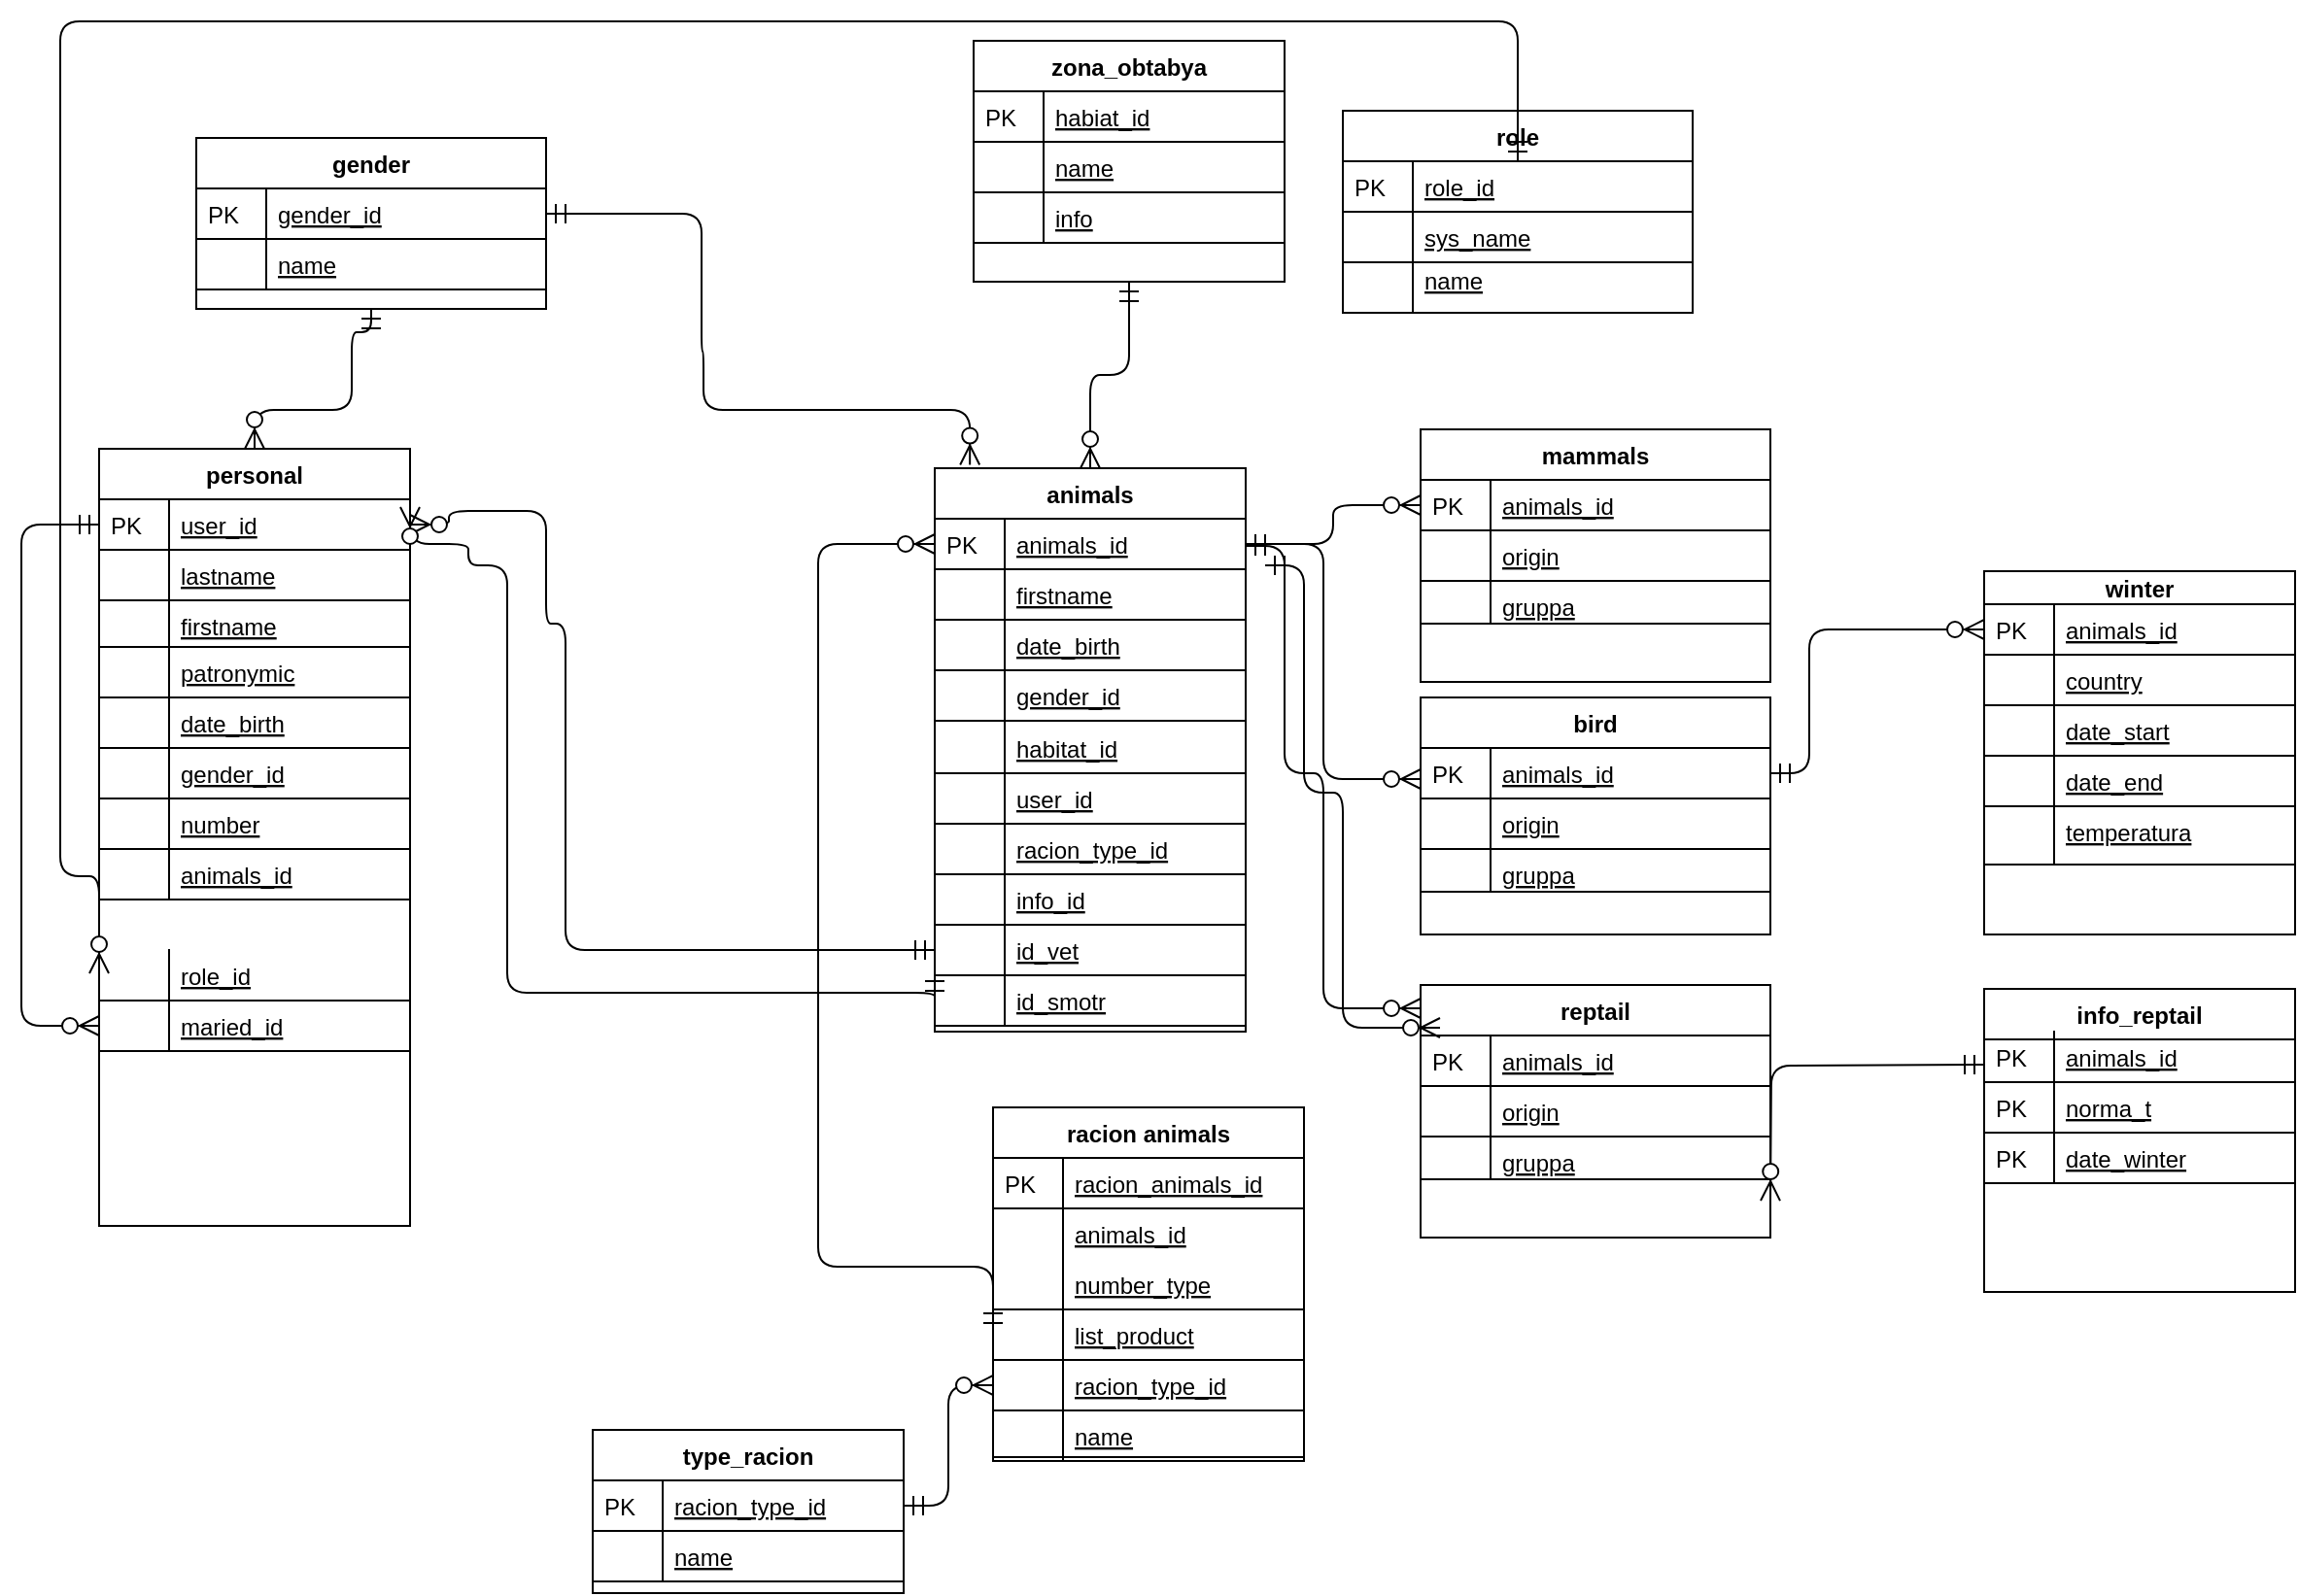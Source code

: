 <mxfile version="13.1.14" type="device"><diagram id="C5RBs43oDa-KdzZeNtuy" name="Page-1"><mxGraphModel dx="1673" dy="3214" grid="1" gridSize="10" guides="1" tooltips="1" connect="1" arrows="1" fold="1" page="1" pageScale="1" pageWidth="827" pageHeight="1169" math="0" shadow="0"><root><mxCell id="WIyWlLk6GJQsqaUBKTNV-0"/><mxCell id="WIyWlLk6GJQsqaUBKTNV-1" parent="WIyWlLk6GJQsqaUBKTNV-0"/><mxCell id="k5dxkD3TP-Upw1OrY1MJ-38" value="user_id" style="shape=partialRectangle;top=0;left=0;right=0;bottom=1;align=left;verticalAlign=top;fillColor=none;spacingLeft=40;spacingRight=4;overflow=hidden;rotatable=0;points=[[0,0.5],[1,0.5]];portConstraint=eastwest;dropTarget=0;rounded=0;shadow=0;strokeWidth=1;fontStyle=4" parent="WIyWlLk6GJQsqaUBKTNV-1" vertex="1"><mxGeometry x="510" y="-773" width="160" height="26" as="geometry"/></mxCell><mxCell id="k5dxkD3TP-Upw1OrY1MJ-39" value="" style="shape=partialRectangle;top=0;left=0;bottom=0;fillColor=none;align=left;verticalAlign=top;spacingLeft=4;spacingRight=4;overflow=hidden;rotatable=0;points=[];portConstraint=eastwest;part=1;" parent="k5dxkD3TP-Upw1OrY1MJ-38" vertex="1" connectable="0"><mxGeometry width="36" height="26" as="geometry"/></mxCell><mxCell id="k5dxkD3TP-Upw1OrY1MJ-42" value="habitat_id" style="shape=partialRectangle;top=0;left=0;right=0;bottom=1;align=left;verticalAlign=top;fillColor=none;spacingLeft=40;spacingRight=4;overflow=hidden;rotatable=0;points=[[0,0.5],[1,0.5]];portConstraint=eastwest;dropTarget=0;rounded=0;shadow=0;strokeWidth=1;fontStyle=4" parent="WIyWlLk6GJQsqaUBKTNV-1" vertex="1"><mxGeometry x="510" y="-799" width="160" height="26" as="geometry"/></mxCell><mxCell id="k5dxkD3TP-Upw1OrY1MJ-43" value="" style="shape=partialRectangle;top=0;left=0;bottom=0;fillColor=none;align=left;verticalAlign=top;spacingLeft=4;spacingRight=4;overflow=hidden;rotatable=0;points=[];portConstraint=eastwest;part=1;" parent="k5dxkD3TP-Upw1OrY1MJ-42" vertex="1" connectable="0"><mxGeometry width="36" height="26" as="geometry"/></mxCell><mxCell id="k5dxkD3TP-Upw1OrY1MJ-46" value="racion_type_id" style="shape=partialRectangle;top=0;left=0;right=0;bottom=1;align=left;verticalAlign=top;fillColor=none;spacingLeft=40;spacingRight=4;overflow=hidden;rotatable=0;points=[[0,0.5],[1,0.5]];portConstraint=eastwest;dropTarget=0;rounded=0;shadow=0;strokeWidth=1;fontStyle=4" parent="WIyWlLk6GJQsqaUBKTNV-1" vertex="1"><mxGeometry x="510" y="-747" width="160" height="26" as="geometry"/></mxCell><mxCell id="k5dxkD3TP-Upw1OrY1MJ-47" value="" style="shape=partialRectangle;top=0;left=0;bottom=0;fillColor=none;align=left;verticalAlign=top;spacingLeft=4;spacingRight=4;overflow=hidden;rotatable=0;points=[];portConstraint=eastwest;part=1;" parent="k5dxkD3TP-Upw1OrY1MJ-46" vertex="1" connectable="0"><mxGeometry width="36" height="26" as="geometry"/></mxCell><mxCell id="k5dxkD3TP-Upw1OrY1MJ-48" value="animals_id" style="shape=partialRectangle;top=0;left=0;right=0;bottom=1;align=left;verticalAlign=top;fillColor=none;spacingLeft=40;spacingRight=4;overflow=hidden;rotatable=0;points=[[0,0.5],[1,0.5]];portConstraint=eastwest;dropTarget=0;rounded=0;shadow=0;strokeWidth=1;fontStyle=4" parent="WIyWlLk6GJQsqaUBKTNV-1" vertex="1"><mxGeometry x="80" y="-734" width="160" height="26" as="geometry"/></mxCell><mxCell id="k5dxkD3TP-Upw1OrY1MJ-49" value="" style="shape=partialRectangle;top=0;left=0;bottom=0;fillColor=none;align=left;verticalAlign=top;spacingLeft=4;spacingRight=4;overflow=hidden;rotatable=0;points=[];portConstraint=eastwest;part=1;" parent="k5dxkD3TP-Upw1OrY1MJ-48" vertex="1" connectable="0"><mxGeometry width="36" height="26" as="geometry"/></mxCell><mxCell id="k5dxkD3TP-Upw1OrY1MJ-14" value="gender_id" style="shape=partialRectangle;top=0;left=0;right=0;bottom=1;align=left;verticalAlign=top;fillColor=none;spacingLeft=40;spacingRight=4;overflow=hidden;rotatable=0;points=[[0,0.5],[1,0.5]];portConstraint=eastwest;dropTarget=0;rounded=0;shadow=0;strokeWidth=1;fontStyle=4" parent="WIyWlLk6GJQsqaUBKTNV-1" vertex="1"><mxGeometry x="80" y="-786" width="160" height="26" as="geometry"/></mxCell><mxCell id="k5dxkD3TP-Upw1OrY1MJ-15" value="" style="shape=partialRectangle;top=0;left=0;bottom=0;fillColor=none;align=left;verticalAlign=top;spacingLeft=4;spacingRight=4;overflow=hidden;rotatable=0;points=[];portConstraint=eastwest;part=1;" parent="k5dxkD3TP-Upw1OrY1MJ-14" vertex="1" connectable="0"><mxGeometry width="36" height="26" as="geometry"/></mxCell><mxCell id="k5dxkD3TP-Upw1OrY1MJ-12" value="number" style="shape=partialRectangle;top=0;left=0;right=0;bottom=1;align=left;verticalAlign=top;fillColor=none;spacingLeft=40;spacingRight=4;overflow=hidden;rotatable=0;points=[[0,0.5],[1,0.5]];portConstraint=eastwest;dropTarget=0;rounded=0;shadow=0;strokeWidth=1;fontStyle=4" parent="WIyWlLk6GJQsqaUBKTNV-1" vertex="1"><mxGeometry x="80" y="-760" width="160" height="26" as="geometry"/></mxCell><mxCell id="k5dxkD3TP-Upw1OrY1MJ-13" value="" style="shape=partialRectangle;top=0;left=0;bottom=0;fillColor=none;align=left;verticalAlign=top;spacingLeft=4;spacingRight=4;overflow=hidden;rotatable=0;points=[];portConstraint=eastwest;part=1;" parent="k5dxkD3TP-Upw1OrY1MJ-12" vertex="1" connectable="0"><mxGeometry width="36" height="26" as="geometry"/></mxCell><mxCell id="k5dxkD3TP-Upw1OrY1MJ-22" value="role_id" style="shape=partialRectangle;top=0;left=0;right=0;bottom=1;align=left;verticalAlign=top;fillColor=none;spacingLeft=40;spacingRight=4;overflow=hidden;rotatable=0;points=[[0,0.5],[1,0.5]];portConstraint=eastwest;dropTarget=0;rounded=0;shadow=0;strokeWidth=1;fontStyle=4" parent="WIyWlLk6GJQsqaUBKTNV-1" vertex="1"><mxGeometry x="80" y="-682" width="160" height="26" as="geometry"/></mxCell><mxCell id="k5dxkD3TP-Upw1OrY1MJ-23" value="" style="shape=partialRectangle;top=0;left=0;bottom=0;fillColor=none;align=left;verticalAlign=top;spacingLeft=4;spacingRight=4;overflow=hidden;rotatable=0;points=[];portConstraint=eastwest;part=1;" parent="k5dxkD3TP-Upw1OrY1MJ-22" vertex="1" connectable="0"><mxGeometry width="36" height="26" as="geometry"/></mxCell><mxCell id="k5dxkD3TP-Upw1OrY1MJ-8" value="date_birth" style="shape=partialRectangle;top=0;left=0;right=0;bottom=1;align=left;verticalAlign=top;fillColor=none;spacingLeft=40;spacingRight=4;overflow=hidden;rotatable=0;points=[[0,0.5],[1,0.5]];portConstraint=eastwest;dropTarget=0;rounded=0;shadow=0;strokeWidth=1;fontStyle=4" parent="WIyWlLk6GJQsqaUBKTNV-1" vertex="1"><mxGeometry x="80" y="-812" width="160" height="26" as="geometry"/></mxCell><mxCell id="k5dxkD3TP-Upw1OrY1MJ-9" value="" style="shape=partialRectangle;top=0;left=0;bottom=0;fillColor=none;align=left;verticalAlign=top;spacingLeft=4;spacingRight=4;overflow=hidden;rotatable=0;points=[];portConstraint=eastwest;part=1;" parent="k5dxkD3TP-Upw1OrY1MJ-8" vertex="1" connectable="0"><mxGeometry width="36" height="26" as="geometry"/></mxCell><mxCell id="k5dxkD3TP-Upw1OrY1MJ-50" value="info_id" style="shape=partialRectangle;top=0;left=0;right=0;bottom=1;align=left;verticalAlign=top;fillColor=none;spacingLeft=40;spacingRight=4;overflow=hidden;rotatable=0;points=[[0,0.5],[1,0.5]];portConstraint=eastwest;dropTarget=0;rounded=0;shadow=0;strokeWidth=1;fontStyle=4" parent="WIyWlLk6GJQsqaUBKTNV-1" vertex="1"><mxGeometry x="510" y="-721" width="160" height="26" as="geometry"/></mxCell><mxCell id="k5dxkD3TP-Upw1OrY1MJ-51" value="" style="shape=partialRectangle;top=0;left=0;bottom=0;fillColor=none;align=left;verticalAlign=top;spacingLeft=4;spacingRight=4;overflow=hidden;rotatable=0;points=[];portConstraint=eastwest;part=1;" parent="k5dxkD3TP-Upw1OrY1MJ-50" vertex="1" connectable="0"><mxGeometry width="36" height="26" as="geometry"/></mxCell><mxCell id="k5dxkD3TP-Upw1OrY1MJ-52" value="gender" style="swimlane;fontStyle=1;childLayout=stackLayout;horizontal=1;startSize=26;horizontalStack=0;resizeParent=1;resizeLast=0;collapsible=1;marginBottom=0;rounded=0;shadow=0;strokeWidth=1;" parent="WIyWlLk6GJQsqaUBKTNV-1" vertex="1"><mxGeometry x="130" y="-1100" width="180" height="88" as="geometry"><mxRectangle x="260" y="80" width="160" height="26" as="alternateBounds"/></mxGeometry></mxCell><mxCell id="k5dxkD3TP-Upw1OrY1MJ-62" value="gender_id" style="shape=partialRectangle;top=0;left=0;right=0;bottom=1;align=left;verticalAlign=top;fillColor=none;spacingLeft=40;spacingRight=4;overflow=hidden;rotatable=0;points=[[0,0.5],[1,0.5]];portConstraint=eastwest;dropTarget=0;rounded=0;shadow=0;strokeWidth=1;fontStyle=4" parent="k5dxkD3TP-Upw1OrY1MJ-52" vertex="1"><mxGeometry y="26" width="180" height="26" as="geometry"/></mxCell><mxCell id="k5dxkD3TP-Upw1OrY1MJ-63" value="PK" style="shape=partialRectangle;top=0;left=0;bottom=0;fillColor=none;align=left;verticalAlign=top;spacingLeft=4;spacingRight=4;overflow=hidden;rotatable=0;points=[];portConstraint=eastwest;part=1;" parent="k5dxkD3TP-Upw1OrY1MJ-62" vertex="1" connectable="0"><mxGeometry width="36" height="26" as="geometry"/></mxCell><mxCell id="k5dxkD3TP-Upw1OrY1MJ-64" value="name" style="shape=partialRectangle;top=0;left=0;right=0;bottom=1;align=left;verticalAlign=top;fillColor=none;spacingLeft=40;spacingRight=4;overflow=hidden;rotatable=0;points=[[0,0.5],[1,0.5]];portConstraint=eastwest;dropTarget=0;rounded=0;shadow=0;strokeWidth=1;fontStyle=4" parent="k5dxkD3TP-Upw1OrY1MJ-52" vertex="1"><mxGeometry y="52" width="180" height="26" as="geometry"/></mxCell><mxCell id="k5dxkD3TP-Upw1OrY1MJ-65" value="" style="shape=partialRectangle;top=0;left=0;bottom=0;fillColor=none;align=left;verticalAlign=top;spacingLeft=4;spacingRight=4;overflow=hidden;rotatable=0;points=[];portConstraint=eastwest;part=1;" parent="k5dxkD3TP-Upw1OrY1MJ-64" vertex="1" connectable="0"><mxGeometry width="36" height="26" as="geometry"/></mxCell><mxCell id="k5dxkD3TP-Upw1OrY1MJ-67" value="" style="edgeStyle=orthogonalEdgeStyle;endArrow=ERzeroToMany;startArrow=ERmandOne;shadow=0;strokeWidth=1;endSize=8;startSize=8;exitX=0.5;exitY=1;exitDx=0;exitDy=0;entryX=0.5;entryY=0;entryDx=0;entryDy=0;" parent="WIyWlLk6GJQsqaUBKTNV-1" source="k5dxkD3TP-Upw1OrY1MJ-52" target="zkfFHV4jXpPFQw0GAbJ--51" edge="1"><mxGeometry width="100" height="100" relative="1" as="geometry"><mxPoint x="220" y="-970" as="sourcePoint"/><mxPoint x="160" y="-950" as="targetPoint"/><Array as="points"><mxPoint x="220" y="-1000"/><mxPoint x="210" y="-1000"/><mxPoint x="210" y="-960"/><mxPoint x="160" y="-960"/></Array></mxGeometry></mxCell><mxCell id="k5dxkD3TP-Upw1OrY1MJ-68" value="" style="edgeStyle=orthogonalEdgeStyle;endArrow=ERzeroToMany;startArrow=ERmandOne;shadow=0;strokeWidth=1;endSize=8;startSize=8;exitX=1;exitY=0.5;exitDx=0;exitDy=0;entryX=0.113;entryY=-0.006;entryDx=0;entryDy=0;entryPerimeter=0;" parent="WIyWlLk6GJQsqaUBKTNV-1" source="k5dxkD3TP-Upw1OrY1MJ-62" target="zkfFHV4jXpPFQw0GAbJ--56" edge="1"><mxGeometry width="100" height="100" relative="1" as="geometry"><mxPoint x="390" y="-1002" as="sourcePoint"/><mxPoint x="391" y="-950" as="targetPoint"/><Array as="points"><mxPoint x="390" y="-1061"/><mxPoint x="390" y="-990"/><mxPoint x="391" y="-990"/><mxPoint x="391" y="-960"/><mxPoint x="528" y="-960"/></Array></mxGeometry></mxCell><mxCell id="k5dxkD3TP-Upw1OrY1MJ-79" value="" style="edgeStyle=orthogonalEdgeStyle;endArrow=ERzeroToMany;startArrow=ERmandOne;shadow=0;strokeWidth=1;endSize=8;startSize=8;exitX=0.5;exitY=1;exitDx=0;exitDy=0;" parent="WIyWlLk6GJQsqaUBKTNV-1" source="k5dxkD3TP-Upw1OrY1MJ-69" target="zkfFHV4jXpPFQw0GAbJ--56" edge="1"><mxGeometry width="100" height="100" relative="1" as="geometry"><mxPoint x="410" y="-881" as="sourcePoint"/><mxPoint x="490" y="-881" as="targetPoint"/></mxGeometry></mxCell><mxCell id="k5dxkD3TP-Upw1OrY1MJ-144" value="name" style="shape=partialRectangle;top=0;left=0;right=0;bottom=1;align=left;verticalAlign=top;fillColor=none;spacingLeft=40;spacingRight=4;overflow=hidden;rotatable=0;points=[[0,0.5],[1,0.5]];portConstraint=eastwest;dropTarget=0;rounded=0;shadow=0;strokeWidth=1;fontStyle=4" parent="WIyWlLk6GJQsqaUBKTNV-1" vertex="1"><mxGeometry x="720" y="-1040" width="180" height="30" as="geometry"/></mxCell><mxCell id="k5dxkD3TP-Upw1OrY1MJ-145" value="" style="shape=partialRectangle;top=0;left=0;bottom=0;fillColor=none;align=left;verticalAlign=top;spacingLeft=4;spacingRight=4;overflow=hidden;rotatable=0;points=[];portConstraint=eastwest;part=1;" parent="k5dxkD3TP-Upw1OrY1MJ-144" vertex="1" connectable="0"><mxGeometry width="36" height="30" as="geometry"/></mxCell><mxCell id="zkfFHV4jXpPFQw0GAbJ--51" value="personal" style="swimlane;fontStyle=1;childLayout=stackLayout;horizontal=1;startSize=26;horizontalStack=0;resizeParent=1;resizeLast=0;collapsible=1;marginBottom=0;rounded=0;shadow=0;strokeWidth=1;" parent="WIyWlLk6GJQsqaUBKTNV-1" vertex="1"><mxGeometry x="80" y="-940" width="160" height="400" as="geometry"><mxRectangle x="20" y="80" width="160" height="26" as="alternateBounds"/></mxGeometry></mxCell><mxCell id="zkfFHV4jXpPFQw0GAbJ--52" value="user_id" style="shape=partialRectangle;top=0;left=0;right=0;bottom=1;align=left;verticalAlign=top;fillColor=none;spacingLeft=40;spacingRight=4;overflow=hidden;rotatable=0;points=[[0,0.5],[1,0.5]];portConstraint=eastwest;dropTarget=0;rounded=0;shadow=0;strokeWidth=1;fontStyle=4" parent="zkfFHV4jXpPFQw0GAbJ--51" vertex="1"><mxGeometry y="26" width="160" height="26" as="geometry"/></mxCell><mxCell id="zkfFHV4jXpPFQw0GAbJ--53" value="PK" style="shape=partialRectangle;top=0;left=0;bottom=0;fillColor=none;align=left;verticalAlign=top;spacingLeft=4;spacingRight=4;overflow=hidden;rotatable=0;points=[];portConstraint=eastwest;part=1;" parent="zkfFHV4jXpPFQw0GAbJ--52" vertex="1" connectable="0"><mxGeometry width="36" height="26" as="geometry"/></mxCell><mxCell id="k5dxkD3TP-Upw1OrY1MJ-24" value="lastname" style="shape=partialRectangle;top=0;left=0;right=0;bottom=1;align=left;verticalAlign=top;fillColor=none;spacingLeft=40;spacingRight=4;overflow=hidden;rotatable=0;points=[[0,0.5],[1,0.5]];portConstraint=eastwest;dropTarget=0;rounded=0;shadow=0;strokeWidth=1;fontStyle=4" parent="zkfFHV4jXpPFQw0GAbJ--51" vertex="1"><mxGeometry y="52" width="160" height="26" as="geometry"/></mxCell><mxCell id="k5dxkD3TP-Upw1OrY1MJ-25" value="" style="shape=partialRectangle;top=0;left=0;bottom=0;fillColor=none;align=left;verticalAlign=top;spacingLeft=4;spacingRight=4;overflow=hidden;rotatable=0;points=[];portConstraint=eastwest;part=1;" parent="k5dxkD3TP-Upw1OrY1MJ-24" vertex="1" connectable="0"><mxGeometry width="36" height="26" as="geometry"/></mxCell><mxCell id="k5dxkD3TP-Upw1OrY1MJ-4" value="firstname" style="shape=partialRectangle;top=0;left=0;right=0;bottom=1;align=left;verticalAlign=top;fillColor=none;spacingLeft=40;spacingRight=4;overflow=hidden;rotatable=0;points=[[0,0.5],[1,0.5]];portConstraint=eastwest;dropTarget=0;rounded=0;shadow=0;strokeWidth=1;fontStyle=4" parent="zkfFHV4jXpPFQw0GAbJ--51" vertex="1"><mxGeometry y="78" width="160" height="24" as="geometry"/></mxCell><mxCell id="k5dxkD3TP-Upw1OrY1MJ-5" value="" style="shape=partialRectangle;top=0;left=0;bottom=0;fillColor=none;align=left;verticalAlign=top;spacingLeft=4;spacingRight=4;overflow=hidden;rotatable=0;points=[];portConstraint=eastwest;part=1;" parent="k5dxkD3TP-Upw1OrY1MJ-4" vertex="1" connectable="0"><mxGeometry width="36" height="24" as="geometry"/></mxCell><mxCell id="k5dxkD3TP-Upw1OrY1MJ-6" value="patronymic" style="shape=partialRectangle;top=0;left=0;right=0;bottom=1;align=left;verticalAlign=top;fillColor=none;spacingLeft=40;spacingRight=4;overflow=hidden;rotatable=0;points=[[0,0.5],[1,0.5]];portConstraint=eastwest;dropTarget=0;rounded=0;shadow=0;strokeWidth=1;fontStyle=4" parent="zkfFHV4jXpPFQw0GAbJ--51" vertex="1"><mxGeometry y="102" width="160" height="26" as="geometry"/></mxCell><mxCell id="k5dxkD3TP-Upw1OrY1MJ-7" value="" style="shape=partialRectangle;top=0;left=0;bottom=0;fillColor=none;align=left;verticalAlign=top;spacingLeft=4;spacingRight=4;overflow=hidden;rotatable=0;points=[];portConstraint=eastwest;part=1;" parent="k5dxkD3TP-Upw1OrY1MJ-6" vertex="1" connectable="0"><mxGeometry width="36" height="26" as="geometry"/></mxCell><mxCell id="k5dxkD3TP-Upw1OrY1MJ-69" value="zona_obtabya" style="swimlane;fontStyle=1;childLayout=stackLayout;horizontal=1;startSize=26;horizontalStack=0;resizeParent=1;resizeLast=0;collapsible=1;marginBottom=0;rounded=0;shadow=0;strokeWidth=1;" parent="WIyWlLk6GJQsqaUBKTNV-1" vertex="1"><mxGeometry x="530" y="-1150" width="160" height="124" as="geometry"><mxRectangle x="260" y="80" width="160" height="26" as="alternateBounds"/></mxGeometry></mxCell><mxCell id="k5dxkD3TP-Upw1OrY1MJ-70" value="habiat_id" style="shape=partialRectangle;top=0;left=0;right=0;bottom=1;align=left;verticalAlign=top;fillColor=none;spacingLeft=40;spacingRight=4;overflow=hidden;rotatable=0;points=[[0,0.5],[1,0.5]];portConstraint=eastwest;dropTarget=0;rounded=0;shadow=0;strokeWidth=1;fontStyle=4" parent="k5dxkD3TP-Upw1OrY1MJ-69" vertex="1"><mxGeometry y="26" width="160" height="26" as="geometry"/></mxCell><mxCell id="k5dxkD3TP-Upw1OrY1MJ-71" value="PK" style="shape=partialRectangle;top=0;left=0;bottom=0;fillColor=none;align=left;verticalAlign=top;spacingLeft=4;spacingRight=4;overflow=hidden;rotatable=0;points=[];portConstraint=eastwest;part=1;" parent="k5dxkD3TP-Upw1OrY1MJ-70" vertex="1" connectable="0"><mxGeometry width="36" height="26" as="geometry"/></mxCell><mxCell id="k5dxkD3TP-Upw1OrY1MJ-72" value="name" style="shape=partialRectangle;top=0;left=0;right=0;bottom=1;align=left;verticalAlign=top;fillColor=none;spacingLeft=40;spacingRight=4;overflow=hidden;rotatable=0;points=[[0,0.5],[1,0.5]];portConstraint=eastwest;dropTarget=0;rounded=0;shadow=0;strokeWidth=1;fontStyle=4" parent="k5dxkD3TP-Upw1OrY1MJ-69" vertex="1"><mxGeometry y="52" width="160" height="26" as="geometry"/></mxCell><mxCell id="k5dxkD3TP-Upw1OrY1MJ-73" value="" style="shape=partialRectangle;top=0;left=0;bottom=0;fillColor=none;align=left;verticalAlign=top;spacingLeft=4;spacingRight=4;overflow=hidden;rotatable=0;points=[];portConstraint=eastwest;part=1;" parent="k5dxkD3TP-Upw1OrY1MJ-72" vertex="1" connectable="0"><mxGeometry width="36" height="26" as="geometry"/></mxCell><mxCell id="k5dxkD3TP-Upw1OrY1MJ-74" value="info" style="shape=partialRectangle;top=0;left=0;right=0;bottom=1;align=left;verticalAlign=top;fillColor=none;spacingLeft=40;spacingRight=4;overflow=hidden;rotatable=0;points=[[0,0.5],[1,0.5]];portConstraint=eastwest;dropTarget=0;rounded=0;shadow=0;strokeWidth=1;fontStyle=4" parent="k5dxkD3TP-Upw1OrY1MJ-69" vertex="1"><mxGeometry y="78" width="160" height="26" as="geometry"/></mxCell><mxCell id="k5dxkD3TP-Upw1OrY1MJ-75" value="" style="shape=partialRectangle;top=0;left=0;bottom=0;fillColor=none;align=left;verticalAlign=top;spacingLeft=4;spacingRight=4;overflow=hidden;rotatable=0;points=[];portConstraint=eastwest;part=1;" parent="k5dxkD3TP-Upw1OrY1MJ-74" vertex="1" connectable="0"><mxGeometry width="36" height="26" as="geometry"/></mxCell><mxCell id="k5dxkD3TP-Upw1OrY1MJ-78" value="" style="shape=partialRectangle;top=0;left=0;right=0;bottom=0;align=left;verticalAlign=top;fillColor=none;spacingLeft=40;spacingRight=4;overflow=hidden;rotatable=0;points=[[0,0.5],[1,0.5]];portConstraint=eastwest;dropTarget=0;rounded=0;shadow=0;strokeWidth=1;" parent="k5dxkD3TP-Upw1OrY1MJ-69" vertex="1"><mxGeometry y="104" width="160" height="20" as="geometry"/></mxCell><mxCell id="k5dxkD3TP-Upw1OrY1MJ-139" value="role" style="swimlane;fontStyle=1;childLayout=stackLayout;horizontal=1;startSize=26;horizontalStack=0;resizeParent=1;resizeLast=0;collapsible=1;marginBottom=0;rounded=0;shadow=0;strokeWidth=1;" parent="WIyWlLk6GJQsqaUBKTNV-1" vertex="1"><mxGeometry x="720" y="-1114" width="180" height="104" as="geometry"><mxRectangle x="260" y="80" width="160" height="26" as="alternateBounds"/></mxGeometry></mxCell><mxCell id="k5dxkD3TP-Upw1OrY1MJ-140" value="role_id" style="shape=partialRectangle;top=0;left=0;right=0;bottom=1;align=left;verticalAlign=top;fillColor=none;spacingLeft=40;spacingRight=4;overflow=hidden;rotatable=0;points=[[0,0.5],[1,0.5]];portConstraint=eastwest;dropTarget=0;rounded=0;shadow=0;strokeWidth=1;fontStyle=4" parent="k5dxkD3TP-Upw1OrY1MJ-139" vertex="1"><mxGeometry y="26" width="180" height="26" as="geometry"/></mxCell><mxCell id="k5dxkD3TP-Upw1OrY1MJ-141" value="PK" style="shape=partialRectangle;top=0;left=0;bottom=0;fillColor=none;align=left;verticalAlign=top;spacingLeft=4;spacingRight=4;overflow=hidden;rotatable=0;points=[];portConstraint=eastwest;part=1;" parent="k5dxkD3TP-Upw1OrY1MJ-140" vertex="1" connectable="0"><mxGeometry width="36" height="26" as="geometry"/></mxCell><mxCell id="k5dxkD3TP-Upw1OrY1MJ-142" value="sys_name" style="shape=partialRectangle;top=0;left=0;right=0;bottom=1;align=left;verticalAlign=top;fillColor=none;spacingLeft=40;spacingRight=4;overflow=hidden;rotatable=0;points=[[0,0.5],[1,0.5]];portConstraint=eastwest;dropTarget=0;rounded=0;shadow=0;strokeWidth=1;fontStyle=4" parent="k5dxkD3TP-Upw1OrY1MJ-139" vertex="1"><mxGeometry y="52" width="180" height="26" as="geometry"/></mxCell><mxCell id="k5dxkD3TP-Upw1OrY1MJ-143" value="" style="shape=partialRectangle;top=0;left=0;bottom=0;fillColor=none;align=left;verticalAlign=top;spacingLeft=4;spacingRight=4;overflow=hidden;rotatable=0;points=[];portConstraint=eastwest;part=1;" parent="k5dxkD3TP-Upw1OrY1MJ-142" vertex="1" connectable="0"><mxGeometry width="36" height="26" as="geometry"/></mxCell><mxCell id="zkfFHV4jXpPFQw0GAbJ--56" value="animals" style="swimlane;fontStyle=1;childLayout=stackLayout;horizontal=1;startSize=26;horizontalStack=0;resizeParent=1;resizeLast=0;collapsible=1;marginBottom=0;rounded=0;shadow=0;strokeWidth=1;" parent="WIyWlLk6GJQsqaUBKTNV-1" vertex="1"><mxGeometry x="510" y="-930" width="160" height="290" as="geometry"><mxRectangle x="260" y="80" width="160" height="26" as="alternateBounds"/></mxGeometry></mxCell><mxCell id="zkfFHV4jXpPFQw0GAbJ--57" value="animals_id" style="shape=partialRectangle;top=0;left=0;right=0;bottom=1;align=left;verticalAlign=top;fillColor=none;spacingLeft=40;spacingRight=4;overflow=hidden;rotatable=0;points=[[0,0.5],[1,0.5]];portConstraint=eastwest;dropTarget=0;rounded=0;shadow=0;strokeWidth=1;fontStyle=4" parent="zkfFHV4jXpPFQw0GAbJ--56" vertex="1"><mxGeometry y="26" width="160" height="26" as="geometry"/></mxCell><mxCell id="zkfFHV4jXpPFQw0GAbJ--58" value="PK" style="shape=partialRectangle;top=0;left=0;bottom=0;fillColor=none;align=left;verticalAlign=top;spacingLeft=4;spacingRight=4;overflow=hidden;rotatable=0;points=[];portConstraint=eastwest;part=1;" parent="zkfFHV4jXpPFQw0GAbJ--57" vertex="1" connectable="0"><mxGeometry width="36" height="26" as="geometry"/></mxCell><mxCell id="k5dxkD3TP-Upw1OrY1MJ-27" value="firstname" style="shape=partialRectangle;top=0;left=0;right=0;bottom=1;align=left;verticalAlign=top;fillColor=none;spacingLeft=40;spacingRight=4;overflow=hidden;rotatable=0;points=[[0,0.5],[1,0.5]];portConstraint=eastwest;dropTarget=0;rounded=0;shadow=0;strokeWidth=1;fontStyle=4" parent="zkfFHV4jXpPFQw0GAbJ--56" vertex="1"><mxGeometry y="52" width="160" height="26" as="geometry"/></mxCell><mxCell id="k5dxkD3TP-Upw1OrY1MJ-28" value="" style="shape=partialRectangle;top=0;left=0;bottom=0;fillColor=none;align=left;verticalAlign=top;spacingLeft=4;spacingRight=4;overflow=hidden;rotatable=0;points=[];portConstraint=eastwest;part=1;" parent="k5dxkD3TP-Upw1OrY1MJ-27" vertex="1" connectable="0"><mxGeometry width="36" height="26" as="geometry"/></mxCell><mxCell id="k5dxkD3TP-Upw1OrY1MJ-40" value="date_birth" style="shape=partialRectangle;top=0;left=0;right=0;bottom=1;align=left;verticalAlign=top;fillColor=none;spacingLeft=40;spacingRight=4;overflow=hidden;rotatable=0;points=[[0,0.5],[1,0.5]];portConstraint=eastwest;dropTarget=0;rounded=0;shadow=0;strokeWidth=1;fontStyle=4" parent="zkfFHV4jXpPFQw0GAbJ--56" vertex="1"><mxGeometry y="78" width="160" height="26" as="geometry"/></mxCell><mxCell id="k5dxkD3TP-Upw1OrY1MJ-41" value="" style="shape=partialRectangle;top=0;left=0;bottom=0;fillColor=none;align=left;verticalAlign=top;spacingLeft=4;spacingRight=4;overflow=hidden;rotatable=0;points=[];portConstraint=eastwest;part=1;" parent="k5dxkD3TP-Upw1OrY1MJ-40" vertex="1" connectable="0"><mxGeometry width="36" height="26" as="geometry"/></mxCell><mxCell id="k5dxkD3TP-Upw1OrY1MJ-44" value="gender_id" style="shape=partialRectangle;top=0;left=0;right=0;bottom=1;align=left;verticalAlign=top;fillColor=none;spacingLeft=40;spacingRight=4;overflow=hidden;rotatable=0;points=[[0,0.5],[1,0.5]];portConstraint=eastwest;dropTarget=0;rounded=0;shadow=0;strokeWidth=1;fontStyle=4" parent="zkfFHV4jXpPFQw0GAbJ--56" vertex="1"><mxGeometry y="104" width="160" height="26" as="geometry"/></mxCell><mxCell id="k5dxkD3TP-Upw1OrY1MJ-45" value="" style="shape=partialRectangle;top=0;left=0;bottom=0;fillColor=none;align=left;verticalAlign=top;spacingLeft=4;spacingRight=4;overflow=hidden;rotatable=0;points=[];portConstraint=eastwest;part=1;" parent="k5dxkD3TP-Upw1OrY1MJ-44" vertex="1" connectable="0"><mxGeometry width="36" height="26" as="geometry"/></mxCell><mxCell id="k5dxkD3TP-Upw1OrY1MJ-156" value="id_vet" style="shape=partialRectangle;top=0;left=0;right=0;bottom=1;align=left;verticalAlign=top;fillColor=none;spacingLeft=40;spacingRight=4;overflow=hidden;rotatable=0;points=[[0,0.5],[1,0.5]];portConstraint=eastwest;dropTarget=0;rounded=0;shadow=0;strokeWidth=1;fontStyle=4" parent="WIyWlLk6GJQsqaUBKTNV-1" vertex="1"><mxGeometry x="510" y="-695" width="160" height="26" as="geometry"/></mxCell><mxCell id="k5dxkD3TP-Upw1OrY1MJ-157" value="" style="shape=partialRectangle;top=0;left=0;bottom=0;fillColor=none;align=left;verticalAlign=top;spacingLeft=4;spacingRight=4;overflow=hidden;rotatable=0;points=[];portConstraint=eastwest;part=1;" parent="k5dxkD3TP-Upw1OrY1MJ-156" vertex="1" connectable="0"><mxGeometry width="36" height="26" as="geometry"/></mxCell><mxCell id="k5dxkD3TP-Upw1OrY1MJ-159" value="id_smotr" style="shape=partialRectangle;top=0;left=0;right=0;bottom=1;align=left;verticalAlign=top;fillColor=none;spacingLeft=40;spacingRight=4;overflow=hidden;rotatable=0;points=[[0,0.5],[1,0.5]];portConstraint=eastwest;dropTarget=0;rounded=0;shadow=0;strokeWidth=1;fontStyle=4" parent="WIyWlLk6GJQsqaUBKTNV-1" vertex="1"><mxGeometry x="510" y="-669" width="160" height="26" as="geometry"/></mxCell><mxCell id="k5dxkD3TP-Upw1OrY1MJ-160" value="" style="shape=partialRectangle;top=0;left=0;bottom=0;fillColor=none;align=left;verticalAlign=top;spacingLeft=4;spacingRight=4;overflow=hidden;rotatable=0;points=[];portConstraint=eastwest;part=1;" parent="k5dxkD3TP-Upw1OrY1MJ-159" vertex="1" connectable="0"><mxGeometry width="36" height="26" as="geometry"/></mxCell><mxCell id="k5dxkD3TP-Upw1OrY1MJ-177" value="bird" style="swimlane;fontStyle=1;childLayout=stackLayout;horizontal=1;startSize=26;horizontalStack=0;resizeParent=1;resizeLast=0;collapsible=1;marginBottom=0;rounded=0;shadow=0;strokeWidth=1;" parent="WIyWlLk6GJQsqaUBKTNV-1" vertex="1"><mxGeometry x="760" y="-812" width="180" height="122" as="geometry"><mxRectangle x="260" y="80" width="160" height="26" as="alternateBounds"/></mxGeometry></mxCell><mxCell id="k5dxkD3TP-Upw1OrY1MJ-178" value="animals_id" style="shape=partialRectangle;top=0;left=0;right=0;bottom=1;align=left;verticalAlign=top;fillColor=none;spacingLeft=40;spacingRight=4;overflow=hidden;rotatable=0;points=[[0,0.5],[1,0.5]];portConstraint=eastwest;dropTarget=0;rounded=0;shadow=0;strokeWidth=1;fontStyle=4" parent="k5dxkD3TP-Upw1OrY1MJ-177" vertex="1"><mxGeometry y="26" width="180" height="26" as="geometry"/></mxCell><mxCell id="k5dxkD3TP-Upw1OrY1MJ-179" value="PK" style="shape=partialRectangle;top=0;left=0;bottom=0;fillColor=none;align=left;verticalAlign=top;spacingLeft=4;spacingRight=4;overflow=hidden;rotatable=0;points=[];portConstraint=eastwest;part=1;" parent="k5dxkD3TP-Upw1OrY1MJ-178" vertex="1" connectable="0"><mxGeometry width="36" height="26" as="geometry"/></mxCell><mxCell id="k5dxkD3TP-Upw1OrY1MJ-180" value="origin" style="shape=partialRectangle;top=0;left=0;right=0;bottom=1;align=left;verticalAlign=top;fillColor=none;spacingLeft=40;spacingRight=4;overflow=hidden;rotatable=0;points=[[0,0.5],[1,0.5]];portConstraint=eastwest;dropTarget=0;rounded=0;shadow=0;strokeWidth=1;fontStyle=4" parent="k5dxkD3TP-Upw1OrY1MJ-177" vertex="1"><mxGeometry y="52" width="180" height="26" as="geometry"/></mxCell><mxCell id="k5dxkD3TP-Upw1OrY1MJ-181" value="" style="shape=partialRectangle;top=0;left=0;bottom=0;fillColor=none;align=left;verticalAlign=top;spacingLeft=4;spacingRight=4;overflow=hidden;rotatable=0;points=[];portConstraint=eastwest;part=1;" parent="k5dxkD3TP-Upw1OrY1MJ-180" vertex="1" connectable="0"><mxGeometry width="36" height="26" as="geometry"/></mxCell><mxCell id="k5dxkD3TP-Upw1OrY1MJ-182" value="gruppa" style="shape=partialRectangle;top=0;left=0;right=0;bottom=1;align=left;verticalAlign=top;fillColor=none;spacingLeft=40;spacingRight=4;overflow=hidden;rotatable=0;points=[[0,0.5],[1,0.5]];portConstraint=eastwest;dropTarget=0;rounded=0;shadow=0;strokeWidth=1;fontStyle=4" parent="k5dxkD3TP-Upw1OrY1MJ-177" vertex="1"><mxGeometry y="78" width="180" height="22" as="geometry"/></mxCell><mxCell id="k5dxkD3TP-Upw1OrY1MJ-183" value="" style="shape=partialRectangle;top=0;left=0;bottom=0;fillColor=none;align=left;verticalAlign=top;spacingLeft=4;spacingRight=4;overflow=hidden;rotatable=0;points=[];portConstraint=eastwest;part=1;" parent="k5dxkD3TP-Upw1OrY1MJ-182" vertex="1" connectable="0"><mxGeometry width="36" height="22" as="geometry"/></mxCell><mxCell id="k5dxkD3TP-Upw1OrY1MJ-191" value="" style="edgeStyle=orthogonalEdgeStyle;endArrow=ERzeroToMany;startArrow=ERmandOne;shadow=0;strokeWidth=1;endSize=8;startSize=8;exitX=1;exitY=0.5;exitDx=0;exitDy=0;entryX=0;entryY=0.5;entryDx=0;entryDy=0;" parent="WIyWlLk6GJQsqaUBKTNV-1" source="zkfFHV4jXpPFQw0GAbJ--57" target="k5dxkD3TP-Upw1OrY1MJ-166" edge="1"><mxGeometry width="100" height="100" relative="1" as="geometry"><mxPoint x="760" y="-889" as="sourcePoint"/><mxPoint x="700" y="-1050" as="targetPoint"/></mxGeometry></mxCell><mxCell id="k5dxkD3TP-Upw1OrY1MJ-192" value="" style="edgeStyle=orthogonalEdgeStyle;endArrow=ERzeroToMany;startArrow=ERmandOne;shadow=0;strokeWidth=1;endSize=8;startSize=8;entryX=0;entryY=0.5;entryDx=0;entryDy=0;" parent="WIyWlLk6GJQsqaUBKTNV-1" source="zkfFHV4jXpPFQw0GAbJ--57" edge="1"><mxGeometry width="100" height="100" relative="1" as="geometry"><mxPoint x="670" y="-770" as="sourcePoint"/><mxPoint x="760" y="-770" as="targetPoint"/><Array as="points"><mxPoint x="710" y="-891"/><mxPoint x="710" y="-770"/></Array></mxGeometry></mxCell><mxCell id="k5dxkD3TP-Upw1OrY1MJ-193" value="" style="edgeStyle=orthogonalEdgeStyle;endArrow=ERzeroToMany;startArrow=ERmandOne;shadow=0;strokeWidth=1;endSize=8;startSize=8;entryX=0;entryY=0.5;entryDx=0;entryDy=0;" parent="WIyWlLk6GJQsqaUBKTNV-1" edge="1"><mxGeometry width="100" height="100" relative="1" as="geometry"><mxPoint x="670" y="-890" as="sourcePoint"/><mxPoint x="760" y="-652" as="targetPoint"/><Array as="points"><mxPoint x="690" y="-890"/><mxPoint x="690" y="-773"/><mxPoint x="710" y="-773"/><mxPoint x="710" y="-652"/></Array></mxGeometry></mxCell><mxCell id="k5dxkD3TP-Upw1OrY1MJ-165" value="mammals" style="swimlane;fontStyle=1;childLayout=stackLayout;horizontal=1;startSize=26;horizontalStack=0;resizeParent=1;resizeLast=0;collapsible=1;marginBottom=0;rounded=0;shadow=0;strokeWidth=1;" parent="WIyWlLk6GJQsqaUBKTNV-1" vertex="1"><mxGeometry x="760" y="-950" width="180" height="130" as="geometry"><mxRectangle x="260" y="80" width="160" height="26" as="alternateBounds"/></mxGeometry></mxCell><mxCell id="k5dxkD3TP-Upw1OrY1MJ-166" value="animals_id" style="shape=partialRectangle;top=0;left=0;right=0;bottom=1;align=left;verticalAlign=top;fillColor=none;spacingLeft=40;spacingRight=4;overflow=hidden;rotatable=0;points=[[0,0.5],[1,0.5]];portConstraint=eastwest;dropTarget=0;rounded=0;shadow=0;strokeWidth=1;fontStyle=4" parent="k5dxkD3TP-Upw1OrY1MJ-165" vertex="1"><mxGeometry y="26" width="180" height="26" as="geometry"/></mxCell><mxCell id="k5dxkD3TP-Upw1OrY1MJ-167" value="PK" style="shape=partialRectangle;top=0;left=0;bottom=0;fillColor=none;align=left;verticalAlign=top;spacingLeft=4;spacingRight=4;overflow=hidden;rotatable=0;points=[];portConstraint=eastwest;part=1;" parent="k5dxkD3TP-Upw1OrY1MJ-166" vertex="1" connectable="0"><mxGeometry width="36" height="26" as="geometry"/></mxCell><mxCell id="k5dxkD3TP-Upw1OrY1MJ-168" value="origin" style="shape=partialRectangle;top=0;left=0;right=0;bottom=1;align=left;verticalAlign=top;fillColor=none;spacingLeft=40;spacingRight=4;overflow=hidden;rotatable=0;points=[[0,0.5],[1,0.5]];portConstraint=eastwest;dropTarget=0;rounded=0;shadow=0;strokeWidth=1;fontStyle=4" parent="k5dxkD3TP-Upw1OrY1MJ-165" vertex="1"><mxGeometry y="52" width="180" height="26" as="geometry"/></mxCell><mxCell id="k5dxkD3TP-Upw1OrY1MJ-169" value="" style="shape=partialRectangle;top=0;left=0;bottom=0;fillColor=none;align=left;verticalAlign=top;spacingLeft=4;spacingRight=4;overflow=hidden;rotatable=0;points=[];portConstraint=eastwest;part=1;" parent="k5dxkD3TP-Upw1OrY1MJ-168" vertex="1" connectable="0"><mxGeometry width="36" height="26" as="geometry"/></mxCell><mxCell id="k5dxkD3TP-Upw1OrY1MJ-175" value="gruppa" style="shape=partialRectangle;top=0;left=0;right=0;bottom=1;align=left;verticalAlign=top;fillColor=none;spacingLeft=40;spacingRight=4;overflow=hidden;rotatable=0;points=[[0,0.5],[1,0.5]];portConstraint=eastwest;dropTarget=0;rounded=0;shadow=0;strokeWidth=1;fontStyle=4" parent="k5dxkD3TP-Upw1OrY1MJ-165" vertex="1"><mxGeometry y="78" width="180" height="22" as="geometry"/></mxCell><mxCell id="k5dxkD3TP-Upw1OrY1MJ-176" value="" style="shape=partialRectangle;top=0;left=0;bottom=0;fillColor=none;align=left;verticalAlign=top;spacingLeft=4;spacingRight=4;overflow=hidden;rotatable=0;points=[];portConstraint=eastwest;part=1;" parent="k5dxkD3TP-Upw1OrY1MJ-175" vertex="1" connectable="0"><mxGeometry width="36" height="22" as="geometry"/></mxCell><mxCell id="k5dxkD3TP-Upw1OrY1MJ-184" value="reptail" style="swimlane;fontStyle=1;childLayout=stackLayout;horizontal=1;startSize=26;horizontalStack=0;resizeParent=1;resizeLast=0;collapsible=1;marginBottom=0;rounded=0;shadow=0;strokeWidth=1;" parent="WIyWlLk6GJQsqaUBKTNV-1" vertex="1"><mxGeometry x="760" y="-664" width="180" height="130" as="geometry"><mxRectangle x="260" y="80" width="160" height="26" as="alternateBounds"/></mxGeometry></mxCell><mxCell id="k5dxkD3TP-Upw1OrY1MJ-185" value="animals_id" style="shape=partialRectangle;top=0;left=0;right=0;bottom=1;align=left;verticalAlign=top;fillColor=none;spacingLeft=40;spacingRight=4;overflow=hidden;rotatable=0;points=[[0,0.5],[1,0.5]];portConstraint=eastwest;dropTarget=0;rounded=0;shadow=0;strokeWidth=1;fontStyle=4" parent="k5dxkD3TP-Upw1OrY1MJ-184" vertex="1"><mxGeometry y="26" width="180" height="26" as="geometry"/></mxCell><mxCell id="k5dxkD3TP-Upw1OrY1MJ-186" value="PK" style="shape=partialRectangle;top=0;left=0;bottom=0;fillColor=none;align=left;verticalAlign=top;spacingLeft=4;spacingRight=4;overflow=hidden;rotatable=0;points=[];portConstraint=eastwest;part=1;" parent="k5dxkD3TP-Upw1OrY1MJ-185" vertex="1" connectable="0"><mxGeometry width="36" height="26" as="geometry"/></mxCell><mxCell id="k5dxkD3TP-Upw1OrY1MJ-187" value="origin" style="shape=partialRectangle;top=0;left=0;right=0;bottom=1;align=left;verticalAlign=top;fillColor=none;spacingLeft=40;spacingRight=4;overflow=hidden;rotatable=0;points=[[0,0.5],[1,0.5]];portConstraint=eastwest;dropTarget=0;rounded=0;shadow=0;strokeWidth=1;fontStyle=4" parent="k5dxkD3TP-Upw1OrY1MJ-184" vertex="1"><mxGeometry y="52" width="180" height="26" as="geometry"/></mxCell><mxCell id="k5dxkD3TP-Upw1OrY1MJ-188" value="" style="shape=partialRectangle;top=0;left=0;bottom=0;fillColor=none;align=left;verticalAlign=top;spacingLeft=4;spacingRight=4;overflow=hidden;rotatable=0;points=[];portConstraint=eastwest;part=1;" parent="k5dxkD3TP-Upw1OrY1MJ-187" vertex="1" connectable="0"><mxGeometry width="36" height="26" as="geometry"/></mxCell><mxCell id="k5dxkD3TP-Upw1OrY1MJ-189" value="gruppa" style="shape=partialRectangle;top=0;left=0;right=0;bottom=1;align=left;verticalAlign=top;fillColor=none;spacingLeft=40;spacingRight=4;overflow=hidden;rotatable=0;points=[[0,0.5],[1,0.5]];portConstraint=eastwest;dropTarget=0;rounded=0;shadow=0;strokeWidth=1;fontStyle=4" parent="k5dxkD3TP-Upw1OrY1MJ-184" vertex="1"><mxGeometry y="78" width="180" height="22" as="geometry"/></mxCell><mxCell id="k5dxkD3TP-Upw1OrY1MJ-190" value="" style="shape=partialRectangle;top=0;left=0;bottom=0;fillColor=none;align=left;verticalAlign=top;spacingLeft=4;spacingRight=4;overflow=hidden;rotatable=0;points=[];portConstraint=eastwest;part=1;" parent="k5dxkD3TP-Upw1OrY1MJ-189" vertex="1" connectable="0"><mxGeometry width="36" height="22" as="geometry"/></mxCell><mxCell id="k5dxkD3TP-Upw1OrY1MJ-224" value="" style="edgeStyle=orthogonalEdgeStyle;endArrow=ERzeroToMany;startArrow=ERmandOne;shadow=0;strokeWidth=1;endSize=8;startSize=8;exitX=0;exitY=0.5;exitDx=0;exitDy=0;entryX=1;entryY=0.5;entryDx=0;entryDy=0;" parent="WIyWlLk6GJQsqaUBKTNV-1" edge="1"><mxGeometry width="100" height="100" relative="1" as="geometry"><mxPoint x="1050.0" y="-623" as="sourcePoint"/><mxPoint x="940.0" y="-553" as="targetPoint"/></mxGeometry></mxCell><mxCell id="E-b20DvN0XnJAeqNx41a-0" value="" style="edgeStyle=orthogonalEdgeStyle;endArrow=ERzeroToMany;startArrow=ERmandOne;shadow=0;strokeWidth=1;endSize=8;startSize=8;" parent="WIyWlLk6GJQsqaUBKTNV-1" source="k5dxkD3TP-Upw1OrY1MJ-140" edge="1"><mxGeometry width="100" height="100" relative="1" as="geometry"><mxPoint x="-40" y="-910" as="sourcePoint"/><mxPoint x="80" y="-670" as="targetPoint"/><Array as="points"><mxPoint x="810" y="-1160"/><mxPoint x="60" y="-1160"/><mxPoint x="60" y="-720"/><mxPoint x="80" y="-720"/></Array></mxGeometry></mxCell><mxCell id="AionmdEn292ykYr5rPOu-0" value="" style="edgeStyle=orthogonalEdgeStyle;endArrow=ERzeroToMany;startArrow=ERmandOne;shadow=0;strokeWidth=1;endSize=8;startSize=8;exitX=0;exitY=0.5;exitDx=0;exitDy=0;entryX=1;entryY=0.5;entryDx=0;entryDy=0;" edge="1" parent="WIyWlLk6GJQsqaUBKTNV-1" source="k5dxkD3TP-Upw1OrY1MJ-156" target="zkfFHV4jXpPFQw0GAbJ--52"><mxGeometry width="100" height="100" relative="1" as="geometry"><mxPoint x="320" y="-960" as="sourcePoint"/><mxPoint x="260" y="-888" as="targetPoint"/><Array as="points"><mxPoint x="320" y="-682"/><mxPoint x="320" y="-850"/><mxPoint x="310" y="-850"/><mxPoint x="310" y="-908"/><mxPoint x="260" y="-908"/><mxPoint x="260" y="-901"/></Array></mxGeometry></mxCell><mxCell id="AionmdEn292ykYr5rPOu-1" value="" style="edgeStyle=orthogonalEdgeStyle;endArrow=ERzeroToMany;startArrow=ERmandOne;shadow=0;strokeWidth=1;endSize=8;startSize=8;exitX=0;exitY=0.5;exitDx=0;exitDy=0;" edge="1" parent="WIyWlLk6GJQsqaUBKTNV-1" source="k5dxkD3TP-Upw1OrY1MJ-159"><mxGeometry width="100" height="100" relative="1" as="geometry"><mxPoint x="520" y="-672" as="sourcePoint"/><mxPoint x="240" y="-910" as="targetPoint"/><Array as="points"><mxPoint x="510" y="-660"/><mxPoint x="290" y="-660"/><mxPoint x="290" y="-880"/><mxPoint x="270" y="-880"/><mxPoint x="270" y="-891"/></Array></mxGeometry></mxCell><mxCell id="AionmdEn292ykYr5rPOu-12" value="" style="edgeStyle=orthogonalEdgeStyle;endArrow=ERzeroToMany;startArrow=ERmandOne;shadow=0;strokeWidth=1;endSize=8;startSize=8;exitX=1;exitY=0.5;exitDx=0;exitDy=0;entryX=0;entryY=0.5;entryDx=0;entryDy=0;" edge="1" parent="WIyWlLk6GJQsqaUBKTNV-1" source="k5dxkD3TP-Upw1OrY1MJ-81" target="AionmdEn292ykYr5rPOu-20"><mxGeometry width="100" height="100" relative="1" as="geometry"><mxPoint x="540" y="-480" as="sourcePoint"/><mxPoint x="590" y="-570" as="targetPoint"/></mxGeometry></mxCell><mxCell id="AionmdEn292ykYr5rPOu-13" value="" style="edgeStyle=orthogonalEdgeStyle;endArrow=ERzeroToMany;startArrow=ERmandOne;shadow=0;strokeWidth=1;endSize=8;startSize=8;exitX=0;exitY=0.5;exitDx=0;exitDy=0;entryX=0;entryY=0.5;entryDx=0;entryDy=0;" edge="1" parent="WIyWlLk6GJQsqaUBKTNV-1" source="AionmdEn292ykYr5rPOu-5" target="zkfFHV4jXpPFQw0GAbJ--57"><mxGeometry width="100" height="100" relative="1" as="geometry"><mxPoint x="490" y="-532" as="sourcePoint"/><mxPoint x="380" y="-656" as="targetPoint"/><Array as="points"><mxPoint x="450" y="-519"/><mxPoint x="450" y="-891"/></Array></mxGeometry></mxCell><mxCell id="k5dxkD3TP-Upw1OrY1MJ-80" value="type_racion" style="swimlane;fontStyle=1;childLayout=stackLayout;horizontal=1;startSize=26;horizontalStack=0;resizeParent=1;resizeLast=0;collapsible=1;marginBottom=0;rounded=0;shadow=0;strokeWidth=1;" parent="WIyWlLk6GJQsqaUBKTNV-1" vertex="1"><mxGeometry x="334" y="-435" width="160" height="84" as="geometry"><mxRectangle x="260" y="80" width="160" height="26" as="alternateBounds"/></mxGeometry></mxCell><mxCell id="k5dxkD3TP-Upw1OrY1MJ-81" value="racion_type_id" style="shape=partialRectangle;top=0;left=0;right=0;bottom=1;align=left;verticalAlign=top;fillColor=none;spacingLeft=40;spacingRight=4;overflow=hidden;rotatable=0;points=[[0,0.5],[1,0.5]];portConstraint=eastwest;dropTarget=0;rounded=0;shadow=0;strokeWidth=1;fontStyle=4" parent="k5dxkD3TP-Upw1OrY1MJ-80" vertex="1"><mxGeometry y="26" width="160" height="26" as="geometry"/></mxCell><mxCell id="k5dxkD3TP-Upw1OrY1MJ-82" value="PK" style="shape=partialRectangle;top=0;left=0;bottom=0;fillColor=none;align=left;verticalAlign=top;spacingLeft=4;spacingRight=4;overflow=hidden;rotatable=0;points=[];portConstraint=eastwest;part=1;" parent="k5dxkD3TP-Upw1OrY1MJ-81" vertex="1" connectable="0"><mxGeometry width="36" height="26" as="geometry"/></mxCell><mxCell id="k5dxkD3TP-Upw1OrY1MJ-83" value="name" style="shape=partialRectangle;top=0;left=0;right=0;bottom=1;align=left;verticalAlign=top;fillColor=none;spacingLeft=40;spacingRight=4;overflow=hidden;rotatable=0;points=[[0,0.5],[1,0.5]];portConstraint=eastwest;dropTarget=0;rounded=0;shadow=0;strokeWidth=1;fontStyle=4" parent="k5dxkD3TP-Upw1OrY1MJ-80" vertex="1"><mxGeometry y="52" width="160" height="26" as="geometry"/></mxCell><mxCell id="k5dxkD3TP-Upw1OrY1MJ-84" value="" style="shape=partialRectangle;top=0;left=0;bottom=0;fillColor=none;align=left;verticalAlign=top;spacingLeft=4;spacingRight=4;overflow=hidden;rotatable=0;points=[];portConstraint=eastwest;part=1;" parent="k5dxkD3TP-Upw1OrY1MJ-83" vertex="1" connectable="0"><mxGeometry width="36" height="26" as="geometry"/></mxCell><mxCell id="k5dxkD3TP-Upw1OrY1MJ-87" value="" style="shape=partialRectangle;top=0;left=0;right=0;bottom=0;align=left;verticalAlign=top;fillColor=none;spacingLeft=40;spacingRight=4;overflow=hidden;rotatable=0;points=[[0,0.5],[1,0.5]];portConstraint=eastwest;dropTarget=0;rounded=0;shadow=0;strokeWidth=1;" parent="k5dxkD3TP-Upw1OrY1MJ-80" vertex="1"><mxGeometry y="78" width="160" height="6" as="geometry"/></mxCell><mxCell id="AionmdEn292ykYr5rPOu-2" value="racion animals" style="swimlane;fontStyle=1;childLayout=stackLayout;horizontal=1;startSize=26;horizontalStack=0;resizeParent=1;resizeLast=0;collapsible=1;marginBottom=0;rounded=0;shadow=0;strokeWidth=1;" vertex="1" parent="WIyWlLk6GJQsqaUBKTNV-1"><mxGeometry x="540" y="-601" width="160" height="182" as="geometry"><mxRectangle x="260" y="80" width="160" height="26" as="alternateBounds"/></mxGeometry></mxCell><mxCell id="AionmdEn292ykYr5rPOu-3" value="racion_animals_id" style="shape=partialRectangle;top=0;left=0;right=0;bottom=1;align=left;verticalAlign=top;fillColor=none;spacingLeft=40;spacingRight=4;overflow=hidden;rotatable=0;points=[[0,0.5],[1,0.5]];portConstraint=eastwest;dropTarget=0;rounded=0;shadow=0;strokeWidth=1;fontStyle=4" vertex="1" parent="AionmdEn292ykYr5rPOu-2"><mxGeometry y="26" width="160" height="26" as="geometry"/></mxCell><mxCell id="AionmdEn292ykYr5rPOu-4" value="PK" style="shape=partialRectangle;top=0;left=0;bottom=0;fillColor=none;align=left;verticalAlign=top;spacingLeft=4;spacingRight=4;overflow=hidden;rotatable=0;points=[];portConstraint=eastwest;part=1;" vertex="1" connectable="0" parent="AionmdEn292ykYr5rPOu-3"><mxGeometry width="36" height="26" as="geometry"/></mxCell><mxCell id="AionmdEn292ykYr5rPOu-5" value="animals_id" style="shape=partialRectangle;top=0;left=0;right=0;bottom=1;align=left;verticalAlign=top;fillColor=none;spacingLeft=40;spacingRight=4;overflow=hidden;rotatable=0;points=[[0,0.5],[1,0.5]];portConstraint=eastwest;dropTarget=0;rounded=0;shadow=0;strokeWidth=1;fontStyle=4" vertex="1" parent="AionmdEn292ykYr5rPOu-2"><mxGeometry y="52" width="160" height="128" as="geometry"/></mxCell><mxCell id="AionmdEn292ykYr5rPOu-6" value="" style="shape=partialRectangle;top=0;left=0;bottom=0;fillColor=none;align=left;verticalAlign=top;spacingLeft=4;spacingRight=4;overflow=hidden;rotatable=0;points=[];portConstraint=eastwest;part=1;" vertex="1" connectable="0" parent="AionmdEn292ykYr5rPOu-5"><mxGeometry width="36" height="128" as="geometry"/></mxCell><mxCell id="AionmdEn292ykYr5rPOu-11" value="" style="shape=partialRectangle;top=0;left=0;right=0;bottom=0;align=left;verticalAlign=top;fillColor=none;spacingLeft=40;spacingRight=4;overflow=hidden;rotatable=0;points=[[0,0.5],[1,0.5]];portConstraint=eastwest;dropTarget=0;rounded=0;shadow=0;strokeWidth=1;" vertex="1" parent="AionmdEn292ykYr5rPOu-2"><mxGeometry y="180" width="160" height="2" as="geometry"/></mxCell><mxCell id="AionmdEn292ykYr5rPOu-14" value="number_type" style="shape=partialRectangle;top=0;left=0;right=0;bottom=1;align=left;verticalAlign=top;fillColor=none;spacingLeft=40;spacingRight=4;overflow=hidden;rotatable=0;points=[[0,0.5],[1,0.5]];portConstraint=eastwest;dropTarget=0;rounded=0;shadow=0;strokeWidth=1;fontStyle=4" vertex="1" parent="WIyWlLk6GJQsqaUBKTNV-1"><mxGeometry x="540" y="-523" width="160" height="26" as="geometry"/></mxCell><mxCell id="AionmdEn292ykYr5rPOu-15" value="" style="shape=partialRectangle;top=0;left=0;bottom=0;fillColor=none;align=left;verticalAlign=top;spacingLeft=4;spacingRight=4;overflow=hidden;rotatable=0;points=[];portConstraint=eastwest;part=1;" vertex="1" connectable="0" parent="AionmdEn292ykYr5rPOu-14"><mxGeometry width="36" height="26" as="geometry"/></mxCell><mxCell id="AionmdEn292ykYr5rPOu-16" value="list_product" style="shape=partialRectangle;top=0;left=0;right=0;bottom=1;align=left;verticalAlign=top;fillColor=none;spacingLeft=40;spacingRight=4;overflow=hidden;rotatable=0;points=[[0,0.5],[1,0.5]];portConstraint=eastwest;dropTarget=0;rounded=0;shadow=0;strokeWidth=1;fontStyle=4" vertex="1" parent="WIyWlLk6GJQsqaUBKTNV-1"><mxGeometry x="540" y="-497" width="160" height="26" as="geometry"/></mxCell><mxCell id="AionmdEn292ykYr5rPOu-17" value="" style="shape=partialRectangle;top=0;left=0;bottom=0;fillColor=none;align=left;verticalAlign=top;spacingLeft=4;spacingRight=4;overflow=hidden;rotatable=0;points=[];portConstraint=eastwest;part=1;" vertex="1" connectable="0" parent="AionmdEn292ykYr5rPOu-16"><mxGeometry width="36" height="26" as="geometry"/></mxCell><mxCell id="AionmdEn292ykYr5rPOu-20" value="racion_type_id" style="shape=partialRectangle;top=0;left=0;right=0;bottom=1;align=left;verticalAlign=top;fillColor=none;spacingLeft=40;spacingRight=4;overflow=hidden;rotatable=0;points=[[0,0.5],[1,0.5]];portConstraint=eastwest;dropTarget=0;rounded=0;shadow=0;strokeWidth=1;fontStyle=4" vertex="1" parent="WIyWlLk6GJQsqaUBKTNV-1"><mxGeometry x="540" y="-471" width="160" height="26" as="geometry"/></mxCell><mxCell id="AionmdEn292ykYr5rPOu-21" value="" style="shape=partialRectangle;top=0;left=0;bottom=0;fillColor=none;align=left;verticalAlign=top;spacingLeft=4;spacingRight=4;overflow=hidden;rotatable=0;points=[];portConstraint=eastwest;part=1;" vertex="1" connectable="0" parent="AionmdEn292ykYr5rPOu-20"><mxGeometry width="36" height="26" as="geometry"/></mxCell><mxCell id="AionmdEn292ykYr5rPOu-22" value="name" style="shape=partialRectangle;top=0;left=0;right=0;bottom=1;align=left;verticalAlign=top;fillColor=none;spacingLeft=40;spacingRight=4;overflow=hidden;rotatable=0;points=[[0,0.5],[1,0.5]];portConstraint=eastwest;dropTarget=0;rounded=0;shadow=0;strokeWidth=1;fontStyle=4" vertex="1" parent="WIyWlLk6GJQsqaUBKTNV-1"><mxGeometry x="540" y="-445" width="160" height="26" as="geometry"/></mxCell><mxCell id="AionmdEn292ykYr5rPOu-23" value="" style="shape=partialRectangle;top=0;left=0;bottom=0;fillColor=none;align=left;verticalAlign=top;spacingLeft=4;spacingRight=4;overflow=hidden;rotatable=0;points=[];portConstraint=eastwest;part=1;" vertex="1" connectable="0" parent="AionmdEn292ykYr5rPOu-22"><mxGeometry width="36" height="26" as="geometry"/></mxCell><mxCell id="AionmdEn292ykYr5rPOu-24" value="maried_id&#10;" style="shape=partialRectangle;top=0;left=0;right=0;bottom=1;align=left;verticalAlign=top;fillColor=none;spacingLeft=40;spacingRight=4;overflow=hidden;rotatable=0;points=[[0,0.5],[1,0.5]];portConstraint=eastwest;dropTarget=0;rounded=0;shadow=0;strokeWidth=1;fontStyle=4" vertex="1" parent="WIyWlLk6GJQsqaUBKTNV-1"><mxGeometry x="80" y="-656" width="160" height="26" as="geometry"/></mxCell><mxCell id="AionmdEn292ykYr5rPOu-25" value="" style="shape=partialRectangle;top=0;left=0;bottom=0;fillColor=none;align=left;verticalAlign=top;spacingLeft=4;spacingRight=4;overflow=hidden;rotatable=0;points=[];portConstraint=eastwest;part=1;" vertex="1" connectable="0" parent="AionmdEn292ykYr5rPOu-24"><mxGeometry width="36" height="26" as="geometry"/></mxCell><mxCell id="AionmdEn292ykYr5rPOu-27" value="" style="edgeStyle=orthogonalEdgeStyle;endArrow=ERzeroToMany;startArrow=ERmandOne;shadow=0;strokeWidth=1;endSize=8;startSize=8;exitX=0;exitY=0.5;exitDx=0;exitDy=0;entryX=0;entryY=0.5;entryDx=0;entryDy=0;" edge="1" parent="WIyWlLk6GJQsqaUBKTNV-1" source="zkfFHV4jXpPFQw0GAbJ--52" target="AionmdEn292ykYr5rPOu-24"><mxGeometry width="100" height="100" relative="1" as="geometry"><mxPoint x="20" y="-584" as="sourcePoint"/><mxPoint x="66" y="-646" as="targetPoint"/><Array as="points"><mxPoint x="40" y="-901"/><mxPoint x="40" y="-643"/></Array></mxGeometry></mxCell><mxCell id="k5dxkD3TP-Upw1OrY1MJ-227" value="winter" style="swimlane;fontStyle=1;childLayout=stackLayout;horizontal=1;startSize=17;horizontalStack=0;resizeParent=1;resizeLast=0;collapsible=1;marginBottom=0;rounded=0;shadow=0;strokeWidth=1;" parent="WIyWlLk6GJQsqaUBKTNV-1" vertex="1"><mxGeometry x="1050" y="-877" width="160" height="187" as="geometry"><mxRectangle x="260" y="80" width="160" height="26" as="alternateBounds"/></mxGeometry></mxCell><mxCell id="k5dxkD3TP-Upw1OrY1MJ-228" value="animals_id" style="shape=partialRectangle;top=0;left=0;right=0;bottom=1;align=left;verticalAlign=top;fillColor=none;spacingLeft=40;spacingRight=4;overflow=hidden;rotatable=0;points=[[0,0.5],[1,0.5]];portConstraint=eastwest;dropTarget=0;rounded=0;shadow=0;strokeWidth=1;fontStyle=4" parent="k5dxkD3TP-Upw1OrY1MJ-227" vertex="1"><mxGeometry y="17" width="160" height="26" as="geometry"/></mxCell><mxCell id="k5dxkD3TP-Upw1OrY1MJ-229" value="PK" style="shape=partialRectangle;top=0;left=0;bottom=0;fillColor=none;align=left;verticalAlign=top;spacingLeft=4;spacingRight=4;overflow=hidden;rotatable=0;points=[];portConstraint=eastwest;part=1;" parent="k5dxkD3TP-Upw1OrY1MJ-228" vertex="1" connectable="0"><mxGeometry width="36" height="26" as="geometry"/></mxCell><mxCell id="k5dxkD3TP-Upw1OrY1MJ-230" value="country" style="shape=partialRectangle;top=0;left=0;right=0;bottom=1;align=left;verticalAlign=top;fillColor=none;spacingLeft=40;spacingRight=4;overflow=hidden;rotatable=0;points=[[0,0.5],[1,0.5]];portConstraint=eastwest;dropTarget=0;rounded=0;shadow=0;strokeWidth=1;fontStyle=4" parent="k5dxkD3TP-Upw1OrY1MJ-227" vertex="1"><mxGeometry y="43" width="160" height="26" as="geometry"/></mxCell><mxCell id="k5dxkD3TP-Upw1OrY1MJ-231" value="" style="shape=partialRectangle;top=0;left=0;bottom=0;fillColor=none;align=left;verticalAlign=top;spacingLeft=4;spacingRight=4;overflow=hidden;rotatable=0;points=[];portConstraint=eastwest;part=1;" parent="k5dxkD3TP-Upw1OrY1MJ-230" vertex="1" connectable="0"><mxGeometry width="36" height="26" as="geometry"/></mxCell><mxCell id="k5dxkD3TP-Upw1OrY1MJ-232" value="date_start" style="shape=partialRectangle;top=0;left=0;right=0;bottom=1;align=left;verticalAlign=top;fillColor=none;spacingLeft=40;spacingRight=4;overflow=hidden;rotatable=0;points=[[0,0.5],[1,0.5]];portConstraint=eastwest;dropTarget=0;rounded=0;shadow=0;strokeWidth=1;fontStyle=4" parent="k5dxkD3TP-Upw1OrY1MJ-227" vertex="1"><mxGeometry y="69" width="160" height="26" as="geometry"/></mxCell><mxCell id="k5dxkD3TP-Upw1OrY1MJ-233" value="" style="shape=partialRectangle;top=0;left=0;bottom=0;fillColor=none;align=left;verticalAlign=top;spacingLeft=4;spacingRight=4;overflow=hidden;rotatable=0;points=[];portConstraint=eastwest;part=1;" parent="k5dxkD3TP-Upw1OrY1MJ-232" vertex="1" connectable="0"><mxGeometry width="36" height="26" as="geometry"/></mxCell><mxCell id="k5dxkD3TP-Upw1OrY1MJ-234" value="date_end" style="shape=partialRectangle;top=0;left=0;right=0;bottom=1;align=left;verticalAlign=top;fillColor=none;spacingLeft=40;spacingRight=4;overflow=hidden;rotatable=0;points=[[0,0.5],[1,0.5]];portConstraint=eastwest;dropTarget=0;rounded=0;shadow=0;strokeWidth=1;fontStyle=4" parent="k5dxkD3TP-Upw1OrY1MJ-227" vertex="1"><mxGeometry y="95" width="160" height="26" as="geometry"/></mxCell><mxCell id="k5dxkD3TP-Upw1OrY1MJ-235" value="" style="shape=partialRectangle;top=0;left=0;bottom=0;fillColor=none;align=left;verticalAlign=top;spacingLeft=4;spacingRight=4;overflow=hidden;rotatable=0;points=[];portConstraint=eastwest;part=1;" parent="k5dxkD3TP-Upw1OrY1MJ-234" vertex="1" connectable="0"><mxGeometry width="36" height="26" as="geometry"/></mxCell><mxCell id="k5dxkD3TP-Upw1OrY1MJ-236" value="temperatura" style="shape=partialRectangle;top=0;left=0;right=0;bottom=1;align=left;verticalAlign=top;fillColor=none;spacingLeft=40;spacingRight=4;overflow=hidden;rotatable=0;points=[[0,0.5],[1,0.5]];portConstraint=eastwest;dropTarget=0;rounded=0;shadow=0;strokeWidth=1;fontStyle=4" parent="k5dxkD3TP-Upw1OrY1MJ-227" vertex="1"><mxGeometry y="121" width="160" height="30" as="geometry"/></mxCell><mxCell id="k5dxkD3TP-Upw1OrY1MJ-237" value="" style="shape=partialRectangle;top=0;left=0;bottom=0;fillColor=none;align=left;verticalAlign=top;spacingLeft=4;spacingRight=4;overflow=hidden;rotatable=0;points=[];portConstraint=eastwest;part=1;" parent="k5dxkD3TP-Upw1OrY1MJ-236" vertex="1" connectable="0"><mxGeometry width="36" height="30" as="geometry"/></mxCell><mxCell id="k5dxkD3TP-Upw1OrY1MJ-205" value="info_reptail" style="swimlane;fontStyle=1;childLayout=stackLayout;horizontal=1;startSize=26;horizontalStack=0;resizeParent=1;resizeLast=0;collapsible=1;marginBottom=0;rounded=0;shadow=0;strokeWidth=1;" parent="WIyWlLk6GJQsqaUBKTNV-1" vertex="1"><mxGeometry x="1050" y="-662" width="160" height="156" as="geometry"><mxRectangle x="260" y="80" width="160" height="26" as="alternateBounds"/></mxGeometry></mxCell><mxCell id="AionmdEn292ykYr5rPOu-28" value="" style="edgeStyle=orthogonalEdgeStyle;endArrow=ERzeroToMany;startArrow=ERmandOne;shadow=0;strokeWidth=1;endSize=8;startSize=8;entryX=0;entryY=0.5;entryDx=0;entryDy=0;" edge="1" parent="WIyWlLk6GJQsqaUBKTNV-1"><mxGeometry width="100" height="100" relative="1" as="geometry"><mxPoint x="680" y="-880" as="sourcePoint"/><mxPoint x="770" y="-642" as="targetPoint"/><Array as="points"><mxPoint x="700" y="-880"/><mxPoint x="700" y="-763"/><mxPoint x="720" y="-763"/><mxPoint x="720" y="-642"/></Array></mxGeometry></mxCell><mxCell id="AionmdEn292ykYr5rPOu-29" value="" style="edgeStyle=orthogonalEdgeStyle;endArrow=ERzeroToMany;startArrow=ERmandOne;shadow=0;strokeWidth=1;endSize=8;startSize=8;exitX=1;exitY=0.5;exitDx=0;exitDy=0;entryX=0;entryY=0.5;entryDx=0;entryDy=0;" edge="1" parent="WIyWlLk6GJQsqaUBKTNV-1" target="k5dxkD3TP-Upw1OrY1MJ-228"><mxGeometry width="100" height="100" relative="1" as="geometry"><mxPoint x="940" y="-773" as="sourcePoint"/><mxPoint x="986" y="-835" as="targetPoint"/><Array as="points"><mxPoint x="960" y="-773"/><mxPoint x="960" y="-847"/></Array></mxGeometry></mxCell><mxCell id="AionmdEn292ykYr5rPOu-30" value="animals_id" style="shape=partialRectangle;top=0;left=0;right=0;bottom=1;align=left;verticalAlign=top;fillColor=none;spacingLeft=40;spacingRight=4;overflow=hidden;rotatable=0;points=[[0,0.5],[1,0.5]];portConstraint=eastwest;dropTarget=0;rounded=0;shadow=0;strokeWidth=1;fontStyle=4" vertex="1" parent="WIyWlLk6GJQsqaUBKTNV-1"><mxGeometry x="1050" y="-640" width="160" height="26" as="geometry"/></mxCell><mxCell id="AionmdEn292ykYr5rPOu-31" value="PK" style="shape=partialRectangle;top=0;left=0;bottom=0;fillColor=none;align=left;verticalAlign=top;spacingLeft=4;spacingRight=4;overflow=hidden;rotatable=0;points=[];portConstraint=eastwest;part=1;" vertex="1" connectable="0" parent="AionmdEn292ykYr5rPOu-30"><mxGeometry width="36" height="26" as="geometry"/></mxCell><mxCell id="AionmdEn292ykYr5rPOu-32" value="norma_t" style="shape=partialRectangle;top=0;left=0;right=0;bottom=1;align=left;verticalAlign=top;fillColor=none;spacingLeft=40;spacingRight=4;overflow=hidden;rotatable=0;points=[[0,0.5],[1,0.5]];portConstraint=eastwest;dropTarget=0;rounded=0;shadow=0;strokeWidth=1;fontStyle=4" vertex="1" parent="WIyWlLk6GJQsqaUBKTNV-1"><mxGeometry x="1050" y="-614" width="160" height="26" as="geometry"/></mxCell><mxCell id="AionmdEn292ykYr5rPOu-33" value="PK" style="shape=partialRectangle;top=0;left=0;bottom=0;fillColor=none;align=left;verticalAlign=top;spacingLeft=4;spacingRight=4;overflow=hidden;rotatable=0;points=[];portConstraint=eastwest;part=1;" vertex="1" connectable="0" parent="AionmdEn292ykYr5rPOu-32"><mxGeometry width="36" height="26" as="geometry"/></mxCell><mxCell id="AionmdEn292ykYr5rPOu-34" value="date_winter" style="shape=partialRectangle;top=0;left=0;right=0;bottom=1;align=left;verticalAlign=top;fillColor=none;spacingLeft=40;spacingRight=4;overflow=hidden;rotatable=0;points=[[0,0.5],[1,0.5]];portConstraint=eastwest;dropTarget=0;rounded=0;shadow=0;strokeWidth=1;fontStyle=4" vertex="1" parent="WIyWlLk6GJQsqaUBKTNV-1"><mxGeometry x="1050" y="-588" width="160" height="26" as="geometry"/></mxCell><mxCell id="AionmdEn292ykYr5rPOu-35" value="PK" style="shape=partialRectangle;top=0;left=0;bottom=0;fillColor=none;align=left;verticalAlign=top;spacingLeft=4;spacingRight=4;overflow=hidden;rotatable=0;points=[];portConstraint=eastwest;part=1;" vertex="1" connectable="0" parent="AionmdEn292ykYr5rPOu-34"><mxGeometry width="36" height="26" as="geometry"/></mxCell></root></mxGraphModel></diagram></mxfile>